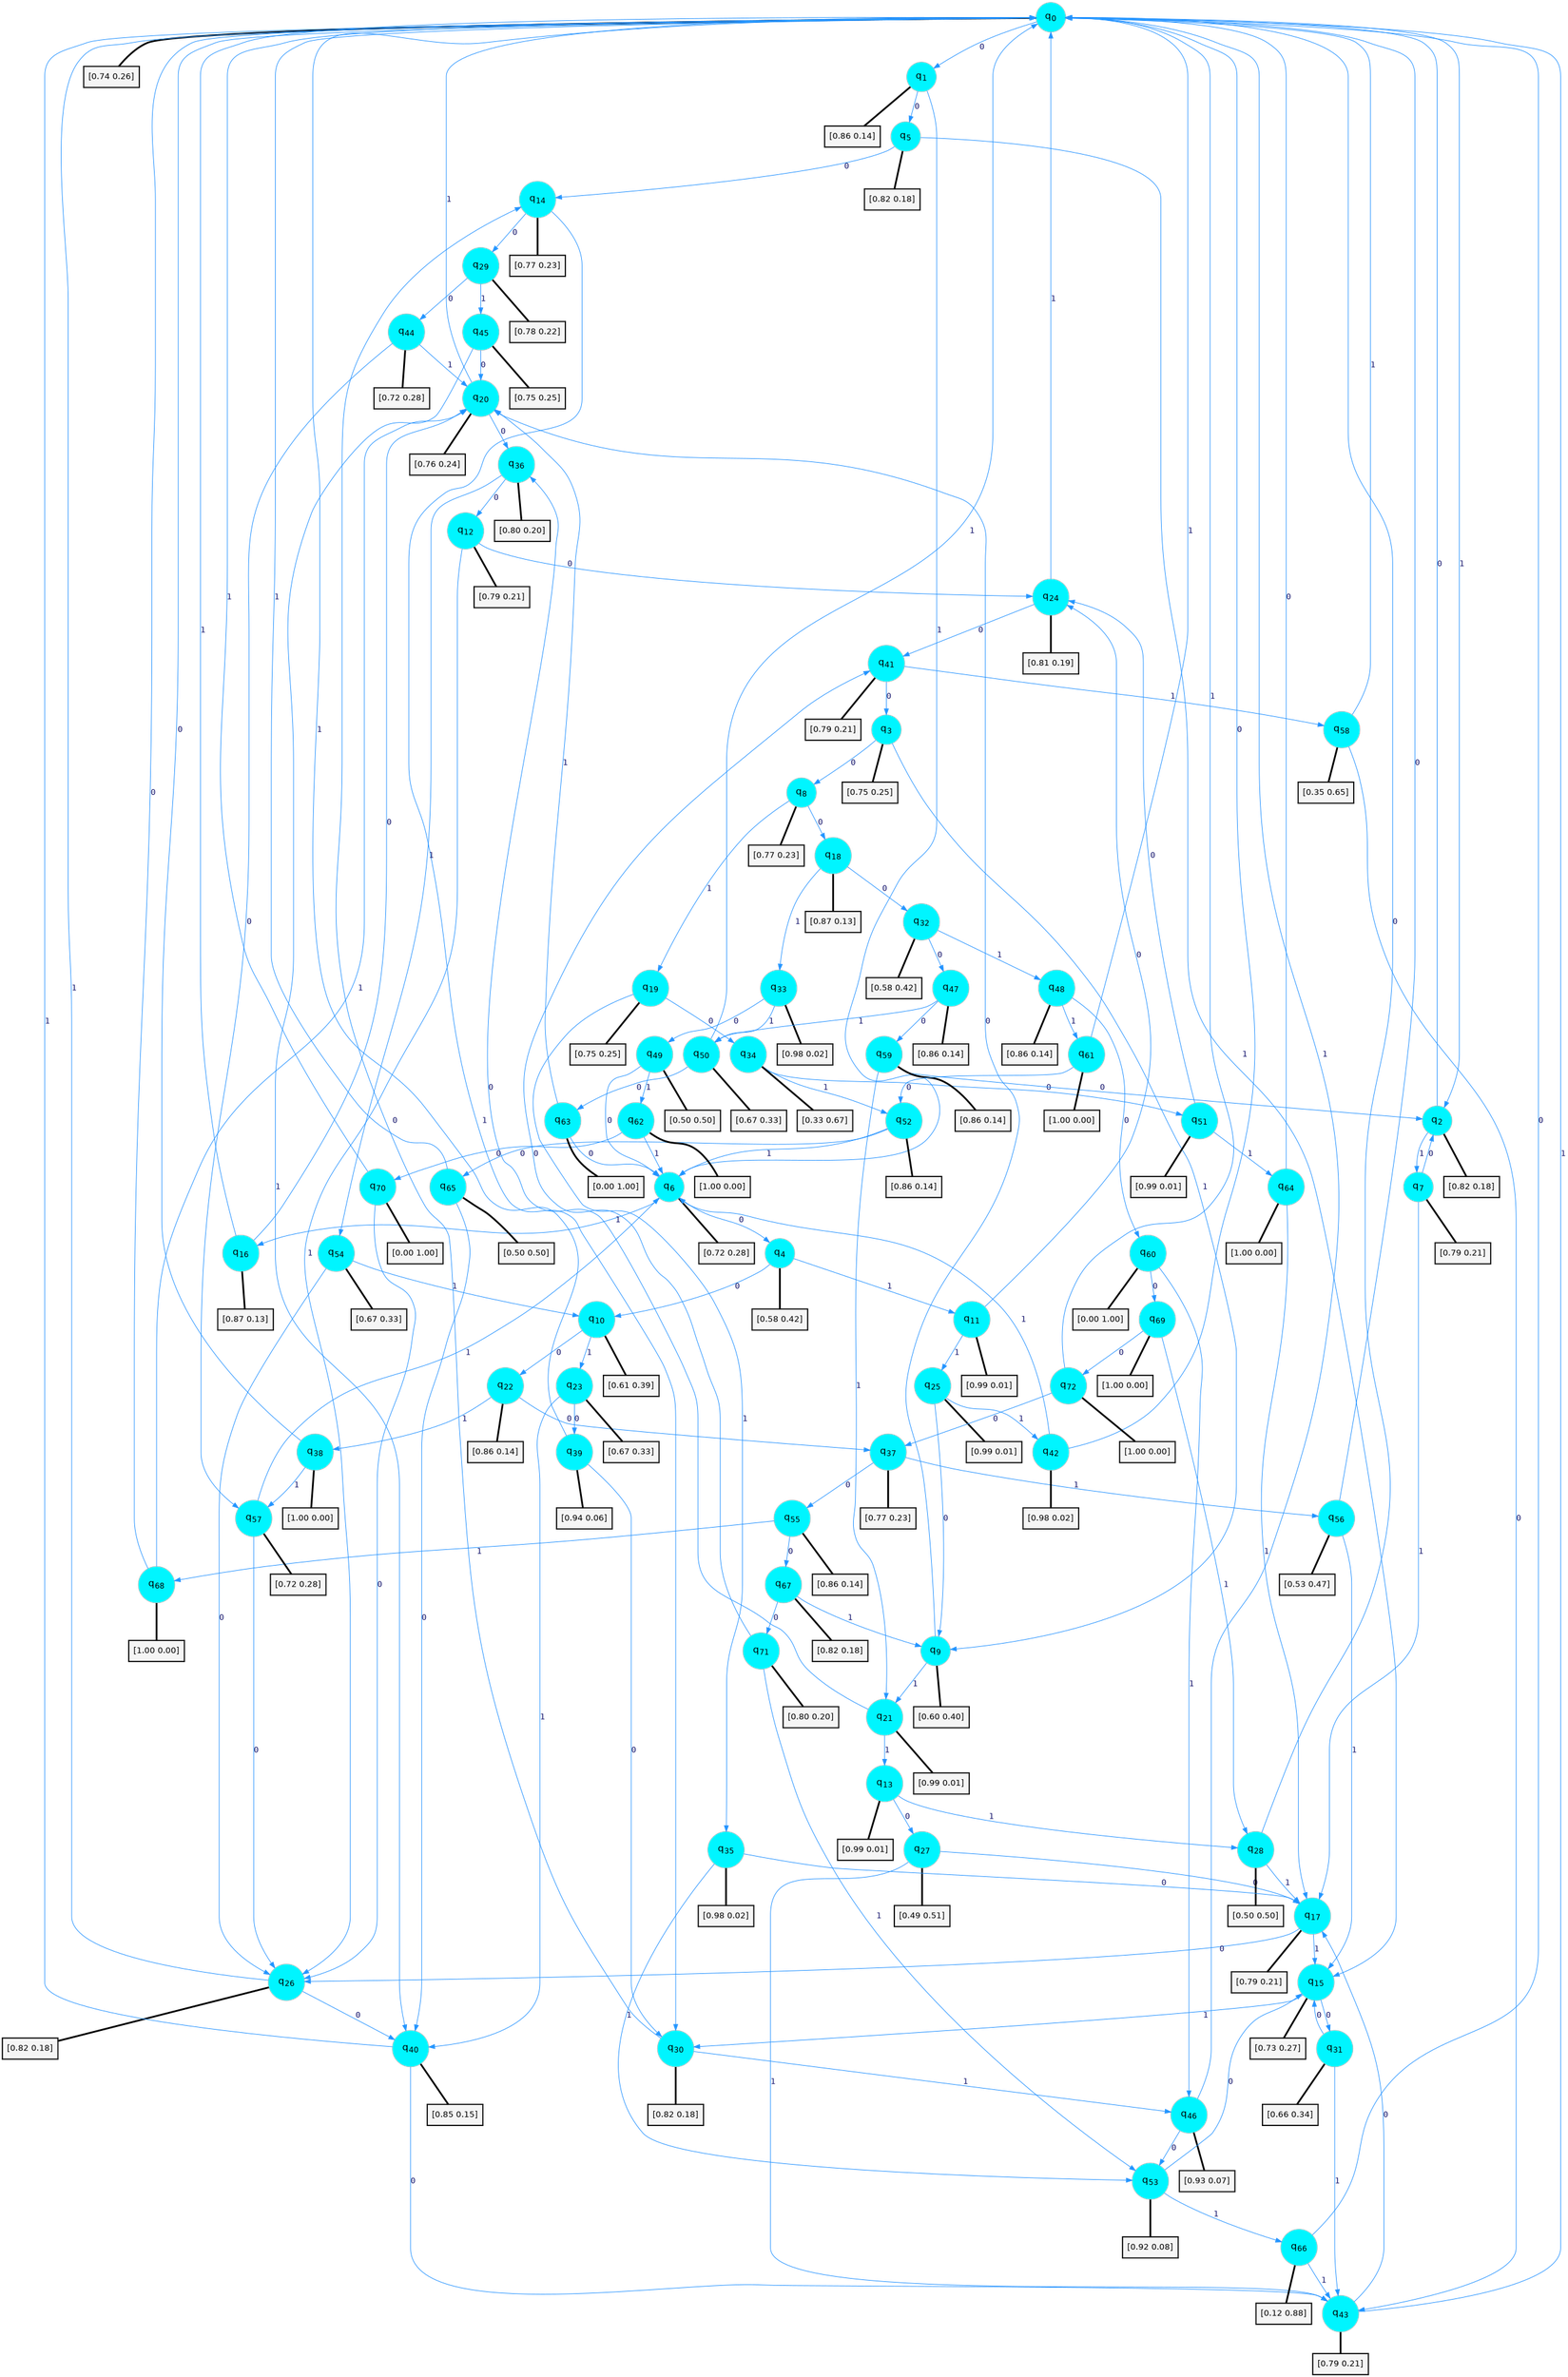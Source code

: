 digraph G {
graph [
bgcolor=transparent, dpi=300, rankdir=TD, size="40,25"];
node [
color=gray, fillcolor=turquoise1, fontcolor=black, fontname=Helvetica, fontsize=16, fontweight=bold, shape=circle, style=filled];
edge [
arrowsize=1, color=dodgerblue1, fontcolor=midnightblue, fontname=courier, fontweight=bold, penwidth=1, style=solid, weight=20];
0[label=<q<SUB>0</SUB>>];
1[label=<q<SUB>1</SUB>>];
2[label=<q<SUB>2</SUB>>];
3[label=<q<SUB>3</SUB>>];
4[label=<q<SUB>4</SUB>>];
5[label=<q<SUB>5</SUB>>];
6[label=<q<SUB>6</SUB>>];
7[label=<q<SUB>7</SUB>>];
8[label=<q<SUB>8</SUB>>];
9[label=<q<SUB>9</SUB>>];
10[label=<q<SUB>10</SUB>>];
11[label=<q<SUB>11</SUB>>];
12[label=<q<SUB>12</SUB>>];
13[label=<q<SUB>13</SUB>>];
14[label=<q<SUB>14</SUB>>];
15[label=<q<SUB>15</SUB>>];
16[label=<q<SUB>16</SUB>>];
17[label=<q<SUB>17</SUB>>];
18[label=<q<SUB>18</SUB>>];
19[label=<q<SUB>19</SUB>>];
20[label=<q<SUB>20</SUB>>];
21[label=<q<SUB>21</SUB>>];
22[label=<q<SUB>22</SUB>>];
23[label=<q<SUB>23</SUB>>];
24[label=<q<SUB>24</SUB>>];
25[label=<q<SUB>25</SUB>>];
26[label=<q<SUB>26</SUB>>];
27[label=<q<SUB>27</SUB>>];
28[label=<q<SUB>28</SUB>>];
29[label=<q<SUB>29</SUB>>];
30[label=<q<SUB>30</SUB>>];
31[label=<q<SUB>31</SUB>>];
32[label=<q<SUB>32</SUB>>];
33[label=<q<SUB>33</SUB>>];
34[label=<q<SUB>34</SUB>>];
35[label=<q<SUB>35</SUB>>];
36[label=<q<SUB>36</SUB>>];
37[label=<q<SUB>37</SUB>>];
38[label=<q<SUB>38</SUB>>];
39[label=<q<SUB>39</SUB>>];
40[label=<q<SUB>40</SUB>>];
41[label=<q<SUB>41</SUB>>];
42[label=<q<SUB>42</SUB>>];
43[label=<q<SUB>43</SUB>>];
44[label=<q<SUB>44</SUB>>];
45[label=<q<SUB>45</SUB>>];
46[label=<q<SUB>46</SUB>>];
47[label=<q<SUB>47</SUB>>];
48[label=<q<SUB>48</SUB>>];
49[label=<q<SUB>49</SUB>>];
50[label=<q<SUB>50</SUB>>];
51[label=<q<SUB>51</SUB>>];
52[label=<q<SUB>52</SUB>>];
53[label=<q<SUB>53</SUB>>];
54[label=<q<SUB>54</SUB>>];
55[label=<q<SUB>55</SUB>>];
56[label=<q<SUB>56</SUB>>];
57[label=<q<SUB>57</SUB>>];
58[label=<q<SUB>58</SUB>>];
59[label=<q<SUB>59</SUB>>];
60[label=<q<SUB>60</SUB>>];
61[label=<q<SUB>61</SUB>>];
62[label=<q<SUB>62</SUB>>];
63[label=<q<SUB>63</SUB>>];
64[label=<q<SUB>64</SUB>>];
65[label=<q<SUB>65</SUB>>];
66[label=<q<SUB>66</SUB>>];
67[label=<q<SUB>67</SUB>>];
68[label=<q<SUB>68</SUB>>];
69[label=<q<SUB>69</SUB>>];
70[label=<q<SUB>70</SUB>>];
71[label=<q<SUB>71</SUB>>];
72[label=<q<SUB>72</SUB>>];
73[label="[0.74 0.26]", shape=box,fontcolor=black, fontname=Helvetica, fontsize=14, penwidth=2, fillcolor=whitesmoke,color=black];
74[label="[0.86 0.14]", shape=box,fontcolor=black, fontname=Helvetica, fontsize=14, penwidth=2, fillcolor=whitesmoke,color=black];
75[label="[0.82 0.18]", shape=box,fontcolor=black, fontname=Helvetica, fontsize=14, penwidth=2, fillcolor=whitesmoke,color=black];
76[label="[0.75 0.25]", shape=box,fontcolor=black, fontname=Helvetica, fontsize=14, penwidth=2, fillcolor=whitesmoke,color=black];
77[label="[0.58 0.42]", shape=box,fontcolor=black, fontname=Helvetica, fontsize=14, penwidth=2, fillcolor=whitesmoke,color=black];
78[label="[0.82 0.18]", shape=box,fontcolor=black, fontname=Helvetica, fontsize=14, penwidth=2, fillcolor=whitesmoke,color=black];
79[label="[0.72 0.28]", shape=box,fontcolor=black, fontname=Helvetica, fontsize=14, penwidth=2, fillcolor=whitesmoke,color=black];
80[label="[0.79 0.21]", shape=box,fontcolor=black, fontname=Helvetica, fontsize=14, penwidth=2, fillcolor=whitesmoke,color=black];
81[label="[0.77 0.23]", shape=box,fontcolor=black, fontname=Helvetica, fontsize=14, penwidth=2, fillcolor=whitesmoke,color=black];
82[label="[0.60 0.40]", shape=box,fontcolor=black, fontname=Helvetica, fontsize=14, penwidth=2, fillcolor=whitesmoke,color=black];
83[label="[0.61 0.39]", shape=box,fontcolor=black, fontname=Helvetica, fontsize=14, penwidth=2, fillcolor=whitesmoke,color=black];
84[label="[0.99 0.01]", shape=box,fontcolor=black, fontname=Helvetica, fontsize=14, penwidth=2, fillcolor=whitesmoke,color=black];
85[label="[0.79 0.21]", shape=box,fontcolor=black, fontname=Helvetica, fontsize=14, penwidth=2, fillcolor=whitesmoke,color=black];
86[label="[0.99 0.01]", shape=box,fontcolor=black, fontname=Helvetica, fontsize=14, penwidth=2, fillcolor=whitesmoke,color=black];
87[label="[0.77 0.23]", shape=box,fontcolor=black, fontname=Helvetica, fontsize=14, penwidth=2, fillcolor=whitesmoke,color=black];
88[label="[0.73 0.27]", shape=box,fontcolor=black, fontname=Helvetica, fontsize=14, penwidth=2, fillcolor=whitesmoke,color=black];
89[label="[0.87 0.13]", shape=box,fontcolor=black, fontname=Helvetica, fontsize=14, penwidth=2, fillcolor=whitesmoke,color=black];
90[label="[0.79 0.21]", shape=box,fontcolor=black, fontname=Helvetica, fontsize=14, penwidth=2, fillcolor=whitesmoke,color=black];
91[label="[0.87 0.13]", shape=box,fontcolor=black, fontname=Helvetica, fontsize=14, penwidth=2, fillcolor=whitesmoke,color=black];
92[label="[0.75 0.25]", shape=box,fontcolor=black, fontname=Helvetica, fontsize=14, penwidth=2, fillcolor=whitesmoke,color=black];
93[label="[0.76 0.24]", shape=box,fontcolor=black, fontname=Helvetica, fontsize=14, penwidth=2, fillcolor=whitesmoke,color=black];
94[label="[0.99 0.01]", shape=box,fontcolor=black, fontname=Helvetica, fontsize=14, penwidth=2, fillcolor=whitesmoke,color=black];
95[label="[0.86 0.14]", shape=box,fontcolor=black, fontname=Helvetica, fontsize=14, penwidth=2, fillcolor=whitesmoke,color=black];
96[label="[0.67 0.33]", shape=box,fontcolor=black, fontname=Helvetica, fontsize=14, penwidth=2, fillcolor=whitesmoke,color=black];
97[label="[0.81 0.19]", shape=box,fontcolor=black, fontname=Helvetica, fontsize=14, penwidth=2, fillcolor=whitesmoke,color=black];
98[label="[0.99 0.01]", shape=box,fontcolor=black, fontname=Helvetica, fontsize=14, penwidth=2, fillcolor=whitesmoke,color=black];
99[label="[0.82 0.18]", shape=box,fontcolor=black, fontname=Helvetica, fontsize=14, penwidth=2, fillcolor=whitesmoke,color=black];
100[label="[0.49 0.51]", shape=box,fontcolor=black, fontname=Helvetica, fontsize=14, penwidth=2, fillcolor=whitesmoke,color=black];
101[label="[0.50 0.50]", shape=box,fontcolor=black, fontname=Helvetica, fontsize=14, penwidth=2, fillcolor=whitesmoke,color=black];
102[label="[0.78 0.22]", shape=box,fontcolor=black, fontname=Helvetica, fontsize=14, penwidth=2, fillcolor=whitesmoke,color=black];
103[label="[0.82 0.18]", shape=box,fontcolor=black, fontname=Helvetica, fontsize=14, penwidth=2, fillcolor=whitesmoke,color=black];
104[label="[0.66 0.34]", shape=box,fontcolor=black, fontname=Helvetica, fontsize=14, penwidth=2, fillcolor=whitesmoke,color=black];
105[label="[0.58 0.42]", shape=box,fontcolor=black, fontname=Helvetica, fontsize=14, penwidth=2, fillcolor=whitesmoke,color=black];
106[label="[0.98 0.02]", shape=box,fontcolor=black, fontname=Helvetica, fontsize=14, penwidth=2, fillcolor=whitesmoke,color=black];
107[label="[0.33 0.67]", shape=box,fontcolor=black, fontname=Helvetica, fontsize=14, penwidth=2, fillcolor=whitesmoke,color=black];
108[label="[0.98 0.02]", shape=box,fontcolor=black, fontname=Helvetica, fontsize=14, penwidth=2, fillcolor=whitesmoke,color=black];
109[label="[0.80 0.20]", shape=box,fontcolor=black, fontname=Helvetica, fontsize=14, penwidth=2, fillcolor=whitesmoke,color=black];
110[label="[0.77 0.23]", shape=box,fontcolor=black, fontname=Helvetica, fontsize=14, penwidth=2, fillcolor=whitesmoke,color=black];
111[label="[1.00 0.00]", shape=box,fontcolor=black, fontname=Helvetica, fontsize=14, penwidth=2, fillcolor=whitesmoke,color=black];
112[label="[0.94 0.06]", shape=box,fontcolor=black, fontname=Helvetica, fontsize=14, penwidth=2, fillcolor=whitesmoke,color=black];
113[label="[0.85 0.15]", shape=box,fontcolor=black, fontname=Helvetica, fontsize=14, penwidth=2, fillcolor=whitesmoke,color=black];
114[label="[0.79 0.21]", shape=box,fontcolor=black, fontname=Helvetica, fontsize=14, penwidth=2, fillcolor=whitesmoke,color=black];
115[label="[0.98 0.02]", shape=box,fontcolor=black, fontname=Helvetica, fontsize=14, penwidth=2, fillcolor=whitesmoke,color=black];
116[label="[0.79 0.21]", shape=box,fontcolor=black, fontname=Helvetica, fontsize=14, penwidth=2, fillcolor=whitesmoke,color=black];
117[label="[0.72 0.28]", shape=box,fontcolor=black, fontname=Helvetica, fontsize=14, penwidth=2, fillcolor=whitesmoke,color=black];
118[label="[0.75 0.25]", shape=box,fontcolor=black, fontname=Helvetica, fontsize=14, penwidth=2, fillcolor=whitesmoke,color=black];
119[label="[0.93 0.07]", shape=box,fontcolor=black, fontname=Helvetica, fontsize=14, penwidth=2, fillcolor=whitesmoke,color=black];
120[label="[0.86 0.14]", shape=box,fontcolor=black, fontname=Helvetica, fontsize=14, penwidth=2, fillcolor=whitesmoke,color=black];
121[label="[0.86 0.14]", shape=box,fontcolor=black, fontname=Helvetica, fontsize=14, penwidth=2, fillcolor=whitesmoke,color=black];
122[label="[0.50 0.50]", shape=box,fontcolor=black, fontname=Helvetica, fontsize=14, penwidth=2, fillcolor=whitesmoke,color=black];
123[label="[0.67 0.33]", shape=box,fontcolor=black, fontname=Helvetica, fontsize=14, penwidth=2, fillcolor=whitesmoke,color=black];
124[label="[0.99 0.01]", shape=box,fontcolor=black, fontname=Helvetica, fontsize=14, penwidth=2, fillcolor=whitesmoke,color=black];
125[label="[0.86 0.14]", shape=box,fontcolor=black, fontname=Helvetica, fontsize=14, penwidth=2, fillcolor=whitesmoke,color=black];
126[label="[0.92 0.08]", shape=box,fontcolor=black, fontname=Helvetica, fontsize=14, penwidth=2, fillcolor=whitesmoke,color=black];
127[label="[0.67 0.33]", shape=box,fontcolor=black, fontname=Helvetica, fontsize=14, penwidth=2, fillcolor=whitesmoke,color=black];
128[label="[0.86 0.14]", shape=box,fontcolor=black, fontname=Helvetica, fontsize=14, penwidth=2, fillcolor=whitesmoke,color=black];
129[label="[0.53 0.47]", shape=box,fontcolor=black, fontname=Helvetica, fontsize=14, penwidth=2, fillcolor=whitesmoke,color=black];
130[label="[0.72 0.28]", shape=box,fontcolor=black, fontname=Helvetica, fontsize=14, penwidth=2, fillcolor=whitesmoke,color=black];
131[label="[0.35 0.65]", shape=box,fontcolor=black, fontname=Helvetica, fontsize=14, penwidth=2, fillcolor=whitesmoke,color=black];
132[label="[0.86 0.14]", shape=box,fontcolor=black, fontname=Helvetica, fontsize=14, penwidth=2, fillcolor=whitesmoke,color=black];
133[label="[0.00 1.00]", shape=box,fontcolor=black, fontname=Helvetica, fontsize=14, penwidth=2, fillcolor=whitesmoke,color=black];
134[label="[1.00 0.00]", shape=box,fontcolor=black, fontname=Helvetica, fontsize=14, penwidth=2, fillcolor=whitesmoke,color=black];
135[label="[1.00 0.00]", shape=box,fontcolor=black, fontname=Helvetica, fontsize=14, penwidth=2, fillcolor=whitesmoke,color=black];
136[label="[0.00 1.00]", shape=box,fontcolor=black, fontname=Helvetica, fontsize=14, penwidth=2, fillcolor=whitesmoke,color=black];
137[label="[1.00 0.00]", shape=box,fontcolor=black, fontname=Helvetica, fontsize=14, penwidth=2, fillcolor=whitesmoke,color=black];
138[label="[0.50 0.50]", shape=box,fontcolor=black, fontname=Helvetica, fontsize=14, penwidth=2, fillcolor=whitesmoke,color=black];
139[label="[0.12 0.88]", shape=box,fontcolor=black, fontname=Helvetica, fontsize=14, penwidth=2, fillcolor=whitesmoke,color=black];
140[label="[0.82 0.18]", shape=box,fontcolor=black, fontname=Helvetica, fontsize=14, penwidth=2, fillcolor=whitesmoke,color=black];
141[label="[1.00 0.00]", shape=box,fontcolor=black, fontname=Helvetica, fontsize=14, penwidth=2, fillcolor=whitesmoke,color=black];
142[label="[1.00 0.00]", shape=box,fontcolor=black, fontname=Helvetica, fontsize=14, penwidth=2, fillcolor=whitesmoke,color=black];
143[label="[0.00 1.00]", shape=box,fontcolor=black, fontname=Helvetica, fontsize=14, penwidth=2, fillcolor=whitesmoke,color=black];
144[label="[0.80 0.20]", shape=box,fontcolor=black, fontname=Helvetica, fontsize=14, penwidth=2, fillcolor=whitesmoke,color=black];
145[label="[1.00 0.00]", shape=box,fontcolor=black, fontname=Helvetica, fontsize=14, penwidth=2, fillcolor=whitesmoke,color=black];
0->1 [label=0];
0->2 [label=1];
0->73 [arrowhead=none, penwidth=3,color=black];
1->5 [label=0];
1->6 [label=1];
1->74 [arrowhead=none, penwidth=3,color=black];
2->0 [label=0];
2->7 [label=1];
2->75 [arrowhead=none, penwidth=3,color=black];
3->8 [label=0];
3->9 [label=1];
3->76 [arrowhead=none, penwidth=3,color=black];
4->10 [label=0];
4->11 [label=1];
4->77 [arrowhead=none, penwidth=3,color=black];
5->14 [label=0];
5->15 [label=1];
5->78 [arrowhead=none, penwidth=3,color=black];
6->4 [label=0];
6->16 [label=1];
6->79 [arrowhead=none, penwidth=3,color=black];
7->2 [label=0];
7->17 [label=1];
7->80 [arrowhead=none, penwidth=3,color=black];
8->18 [label=0];
8->19 [label=1];
8->81 [arrowhead=none, penwidth=3,color=black];
9->20 [label=0];
9->21 [label=1];
9->82 [arrowhead=none, penwidth=3,color=black];
10->22 [label=0];
10->23 [label=1];
10->83 [arrowhead=none, penwidth=3,color=black];
11->24 [label=0];
11->25 [label=1];
11->84 [arrowhead=none, penwidth=3,color=black];
12->24 [label=0];
12->26 [label=1];
12->85 [arrowhead=none, penwidth=3,color=black];
13->27 [label=0];
13->28 [label=1];
13->86 [arrowhead=none, penwidth=3,color=black];
14->29 [label=0];
14->30 [label=1];
14->87 [arrowhead=none, penwidth=3,color=black];
15->31 [label=0];
15->30 [label=1];
15->88 [arrowhead=none, penwidth=3,color=black];
16->20 [label=0];
16->0 [label=1];
16->89 [arrowhead=none, penwidth=3,color=black];
17->26 [label=0];
17->15 [label=1];
17->90 [arrowhead=none, penwidth=3,color=black];
18->32 [label=0];
18->33 [label=1];
18->91 [arrowhead=none, penwidth=3,color=black];
19->34 [label=0];
19->35 [label=1];
19->92 [arrowhead=none, penwidth=3,color=black];
20->36 [label=0];
20->0 [label=1];
20->93 [arrowhead=none, penwidth=3,color=black];
21->36 [label=0];
21->13 [label=1];
21->94 [arrowhead=none, penwidth=3,color=black];
22->37 [label=0];
22->38 [label=1];
22->95 [arrowhead=none, penwidth=3,color=black];
23->39 [label=0];
23->40 [label=1];
23->96 [arrowhead=none, penwidth=3,color=black];
24->41 [label=0];
24->0 [label=1];
24->97 [arrowhead=none, penwidth=3,color=black];
25->9 [label=0];
25->42 [label=1];
25->98 [arrowhead=none, penwidth=3,color=black];
26->40 [label=0];
26->0 [label=1];
26->99 [arrowhead=none, penwidth=3,color=black];
27->17 [label=0];
27->43 [label=1];
27->100 [arrowhead=none, penwidth=3,color=black];
28->0 [label=0];
28->17 [label=1];
28->101 [arrowhead=none, penwidth=3,color=black];
29->44 [label=0];
29->45 [label=1];
29->102 [arrowhead=none, penwidth=3,color=black];
30->14 [label=0];
30->46 [label=1];
30->103 [arrowhead=none, penwidth=3,color=black];
31->15 [label=0];
31->43 [label=1];
31->104 [arrowhead=none, penwidth=3,color=black];
32->47 [label=0];
32->48 [label=1];
32->105 [arrowhead=none, penwidth=3,color=black];
33->49 [label=0];
33->50 [label=1];
33->106 [arrowhead=none, penwidth=3,color=black];
34->51 [label=0];
34->52 [label=1];
34->107 [arrowhead=none, penwidth=3,color=black];
35->17 [label=0];
35->53 [label=1];
35->108 [arrowhead=none, penwidth=3,color=black];
36->12 [label=0];
36->54 [label=1];
36->109 [arrowhead=none, penwidth=3,color=black];
37->55 [label=0];
37->56 [label=1];
37->110 [arrowhead=none, penwidth=3,color=black];
38->0 [label=0];
38->57 [label=1];
38->111 [arrowhead=none, penwidth=3,color=black];
39->30 [label=0];
39->0 [label=1];
39->112 [arrowhead=none, penwidth=3,color=black];
40->43 [label=0];
40->0 [label=1];
40->113 [arrowhead=none, penwidth=3,color=black];
41->3 [label=0];
41->58 [label=1];
41->114 [arrowhead=none, penwidth=3,color=black];
42->0 [label=0];
42->6 [label=1];
42->115 [arrowhead=none, penwidth=3,color=black];
43->17 [label=0];
43->0 [label=1];
43->116 [arrowhead=none, penwidth=3,color=black];
44->57 [label=0];
44->20 [label=1];
44->117 [arrowhead=none, penwidth=3,color=black];
45->20 [label=0];
45->40 [label=1];
45->118 [arrowhead=none, penwidth=3,color=black];
46->53 [label=0];
46->0 [label=1];
46->119 [arrowhead=none, penwidth=3,color=black];
47->59 [label=0];
47->50 [label=1];
47->120 [arrowhead=none, penwidth=3,color=black];
48->60 [label=0];
48->61 [label=1];
48->121 [arrowhead=none, penwidth=3,color=black];
49->6 [label=0];
49->62 [label=1];
49->122 [arrowhead=none, penwidth=3,color=black];
50->63 [label=0];
50->0 [label=1];
50->123 [arrowhead=none, penwidth=3,color=black];
51->24 [label=0];
51->64 [label=1];
51->124 [arrowhead=none, penwidth=3,color=black];
52->65 [label=0];
52->6 [label=1];
52->125 [arrowhead=none, penwidth=3,color=black];
53->15 [label=0];
53->66 [label=1];
53->126 [arrowhead=none, penwidth=3,color=black];
54->26 [label=0];
54->10 [label=1];
54->127 [arrowhead=none, penwidth=3,color=black];
55->67 [label=0];
55->68 [label=1];
55->128 [arrowhead=none, penwidth=3,color=black];
56->0 [label=0];
56->15 [label=1];
56->129 [arrowhead=none, penwidth=3,color=black];
57->26 [label=0];
57->6 [label=1];
57->130 [arrowhead=none, penwidth=3,color=black];
58->43 [label=0];
58->0 [label=1];
58->131 [arrowhead=none, penwidth=3,color=black];
59->2 [label=0];
59->21 [label=1];
59->132 [arrowhead=none, penwidth=3,color=black];
60->69 [label=0];
60->46 [label=1];
60->133 [arrowhead=none, penwidth=3,color=black];
61->52 [label=0];
61->0 [label=1];
61->134 [arrowhead=none, penwidth=3,color=black];
62->70 [label=0];
62->6 [label=1];
62->135 [arrowhead=none, penwidth=3,color=black];
63->6 [label=0];
63->20 [label=1];
63->136 [arrowhead=none, penwidth=3,color=black];
64->0 [label=0];
64->17 [label=1];
64->137 [arrowhead=none, penwidth=3,color=black];
65->40 [label=0];
65->0 [label=1];
65->138 [arrowhead=none, penwidth=3,color=black];
66->0 [label=0];
66->43 [label=1];
66->139 [arrowhead=none, penwidth=3,color=black];
67->71 [label=0];
67->9 [label=1];
67->140 [arrowhead=none, penwidth=3,color=black];
68->0 [label=0];
68->20 [label=1];
68->141 [arrowhead=none, penwidth=3,color=black];
69->72 [label=0];
69->28 [label=1];
69->142 [arrowhead=none, penwidth=3,color=black];
70->26 [label=0];
70->0 [label=1];
70->143 [arrowhead=none, penwidth=3,color=black];
71->41 [label=0];
71->53 [label=1];
71->144 [arrowhead=none, penwidth=3,color=black];
72->37 [label=0];
72->0 [label=1];
72->145 [arrowhead=none, penwidth=3,color=black];
}
